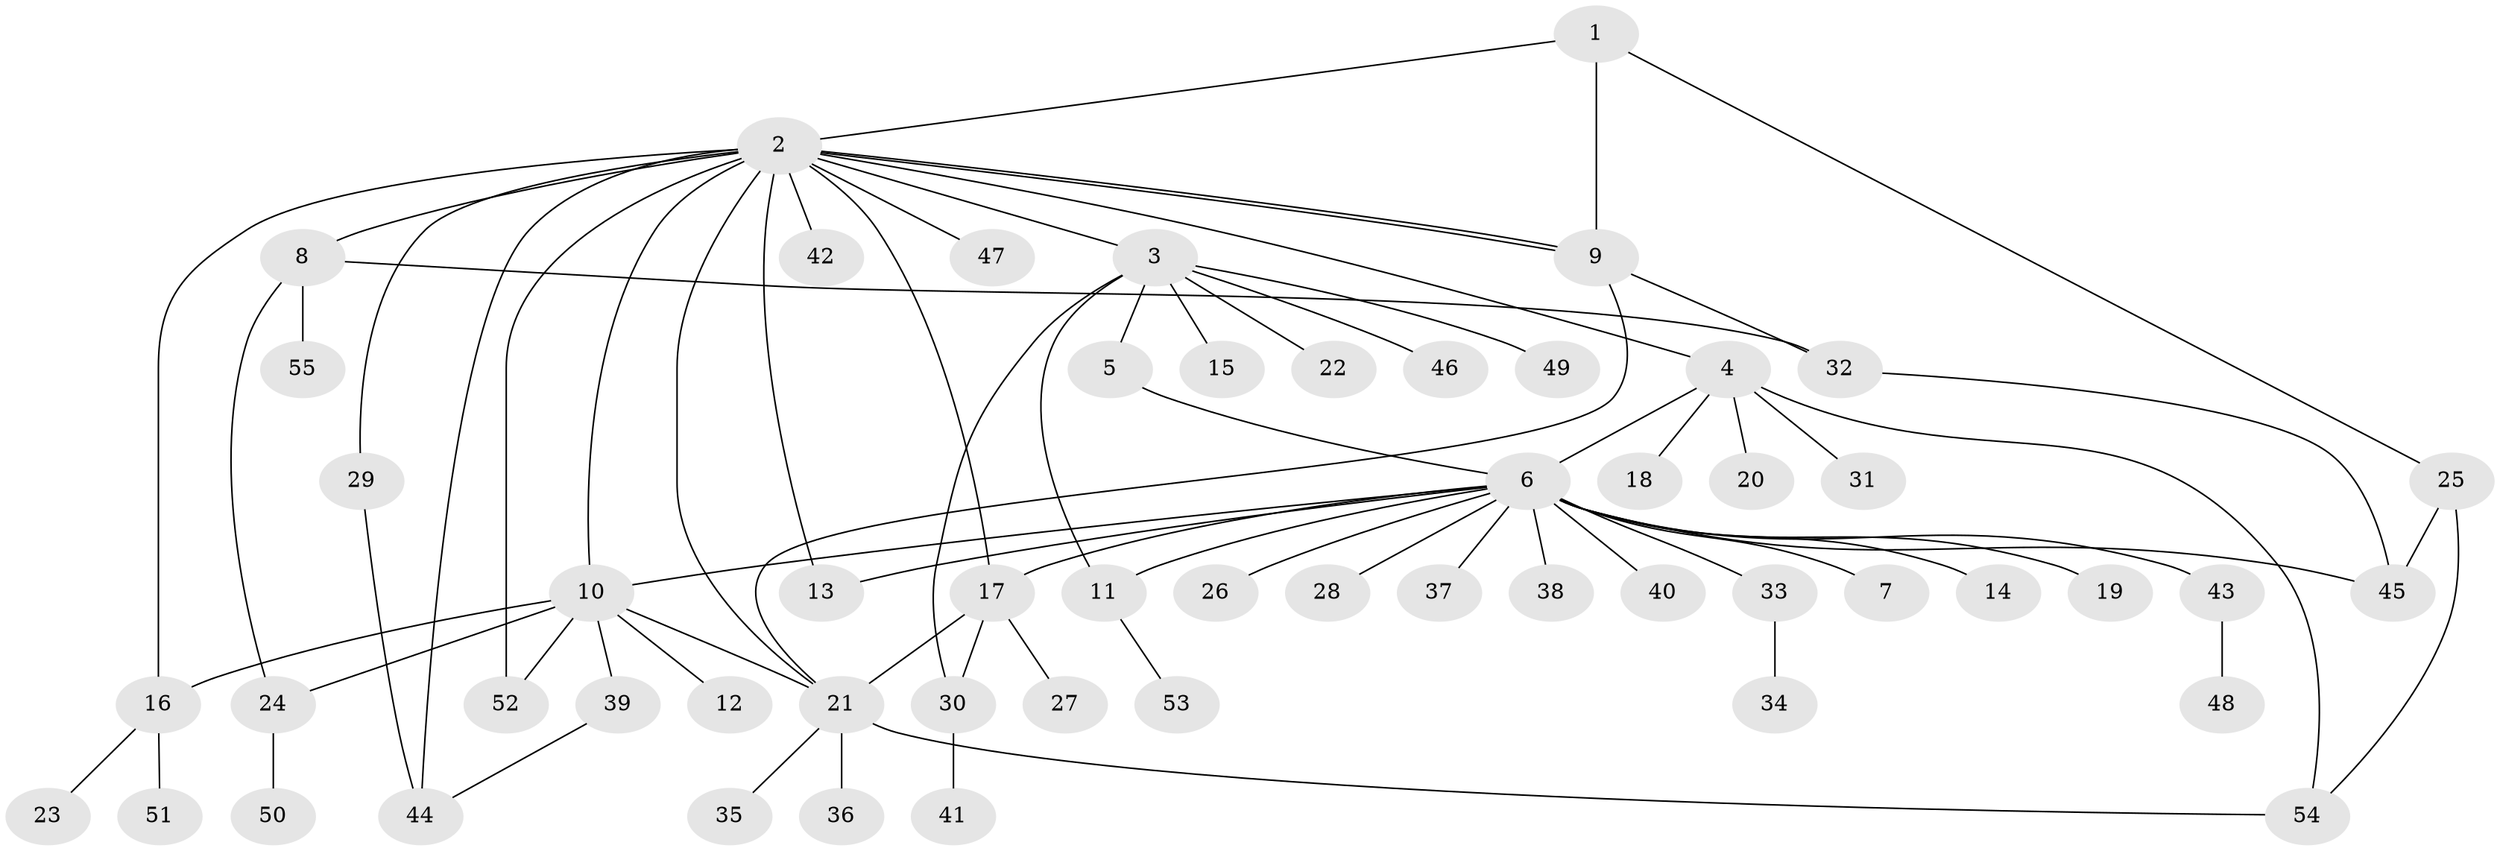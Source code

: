 // coarse degree distribution, {1: 0.45454545454545453, 15: 0.045454545454545456, 3: 0.13636363636363635, 4: 0.13636363636363635, 9: 0.045454545454545456, 6: 0.045454545454545456, 2: 0.09090909090909091, 5: 0.045454545454545456}
// Generated by graph-tools (version 1.1) at 2025/36/03/04/25 23:36:41]
// undirected, 55 vertices, 75 edges
graph export_dot {
  node [color=gray90,style=filled];
  1;
  2;
  3;
  4;
  5;
  6;
  7;
  8;
  9;
  10;
  11;
  12;
  13;
  14;
  15;
  16;
  17;
  18;
  19;
  20;
  21;
  22;
  23;
  24;
  25;
  26;
  27;
  28;
  29;
  30;
  31;
  32;
  33;
  34;
  35;
  36;
  37;
  38;
  39;
  40;
  41;
  42;
  43;
  44;
  45;
  46;
  47;
  48;
  49;
  50;
  51;
  52;
  53;
  54;
  55;
  1 -- 2;
  1 -- 9;
  1 -- 25;
  2 -- 3;
  2 -- 4;
  2 -- 8;
  2 -- 9;
  2 -- 9;
  2 -- 10;
  2 -- 13;
  2 -- 16;
  2 -- 17;
  2 -- 21;
  2 -- 29;
  2 -- 42;
  2 -- 44;
  2 -- 47;
  2 -- 52;
  3 -- 5;
  3 -- 11;
  3 -- 15;
  3 -- 22;
  3 -- 30;
  3 -- 46;
  3 -- 49;
  4 -- 6;
  4 -- 18;
  4 -- 20;
  4 -- 31;
  4 -- 54;
  5 -- 6;
  6 -- 7;
  6 -- 10;
  6 -- 11;
  6 -- 13;
  6 -- 14;
  6 -- 17;
  6 -- 19;
  6 -- 26;
  6 -- 28;
  6 -- 33;
  6 -- 37;
  6 -- 38;
  6 -- 40;
  6 -- 43;
  6 -- 45;
  8 -- 24;
  8 -- 32;
  8 -- 55;
  9 -- 21;
  9 -- 32;
  10 -- 12;
  10 -- 16;
  10 -- 21;
  10 -- 24;
  10 -- 39;
  10 -- 52;
  11 -- 53;
  16 -- 23;
  16 -- 51;
  17 -- 21;
  17 -- 27;
  17 -- 30;
  21 -- 35;
  21 -- 36;
  21 -- 54;
  24 -- 50;
  25 -- 45;
  25 -- 54;
  29 -- 44;
  30 -- 41;
  32 -- 45;
  33 -- 34;
  39 -- 44;
  43 -- 48;
}
